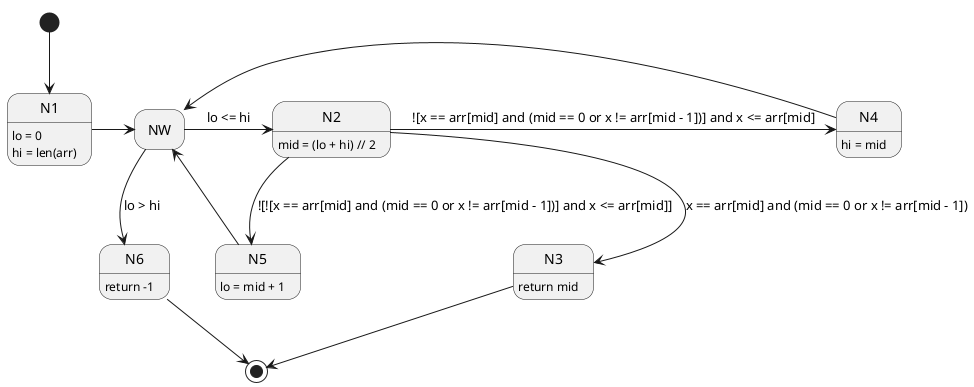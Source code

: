 @startuml SESE_Graph
hide empty description
State N1
State N2
State N3
State N4
State N5
State N6
State NW
' N7

N1 : lo = 0
N1 : hi = len(arr)
N2 : mid = (lo + hi) // 2
N3 : return mid
N4 : hi = mid
N5 : lo = mid + 1
N6 : return -1

[*] --> N1
N1 -> NW
NW -> N2: lo <= hi
NW --> N6: lo > hi
N4 -> NW
N5 -> NW
N2 --> N3 : x == arr[mid] and (mid == 0 or x != arr[mid - 1])
N2 -> N4 : ![x == arr[mid] and (mid == 0 or x != arr[mid - 1])] and x <= arr[mid]
N2 --> N5 : ![![x == arr[mid] and (mid == 0 or x != arr[mid - 1])] and x <= arr[mid]]
N3 --> [*]
N6 --> [*]


@enduml

' def find_first_in_sorted(arr, x):
'     lo = 0
'     hi = len(arr)

'     while lo <= hi:
'         mid = (lo + hi) // 2

'         if x == arr[mid] and (mid == 0 or x != arr[mid - 1]):
'             return mid

'         elif x <= arr[mid]:
'             hi = mid

'         else:
'             lo = mid + 1

'     return -1